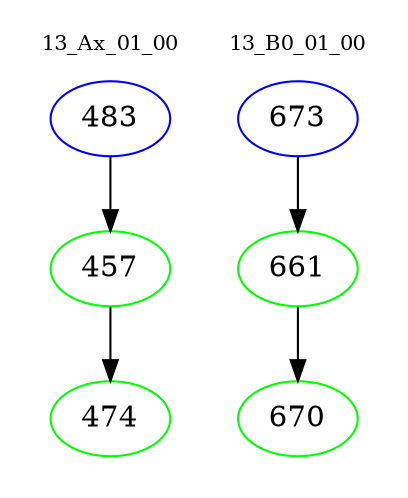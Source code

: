 digraph{
subgraph cluster_0 {
color = white
label = "13_Ax_01_00";
fontsize=10;
T0_483 [label="483", color="blue"]
T0_483 -> T0_457 [color="black"]
T0_457 [label="457", color="green"]
T0_457 -> T0_474 [color="black"]
T0_474 [label="474", color="green"]
}
subgraph cluster_1 {
color = white
label = "13_B0_01_00";
fontsize=10;
T1_673 [label="673", color="blue"]
T1_673 -> T1_661 [color="black"]
T1_661 [label="661", color="green"]
T1_661 -> T1_670 [color="black"]
T1_670 [label="670", color="green"]
}
}
